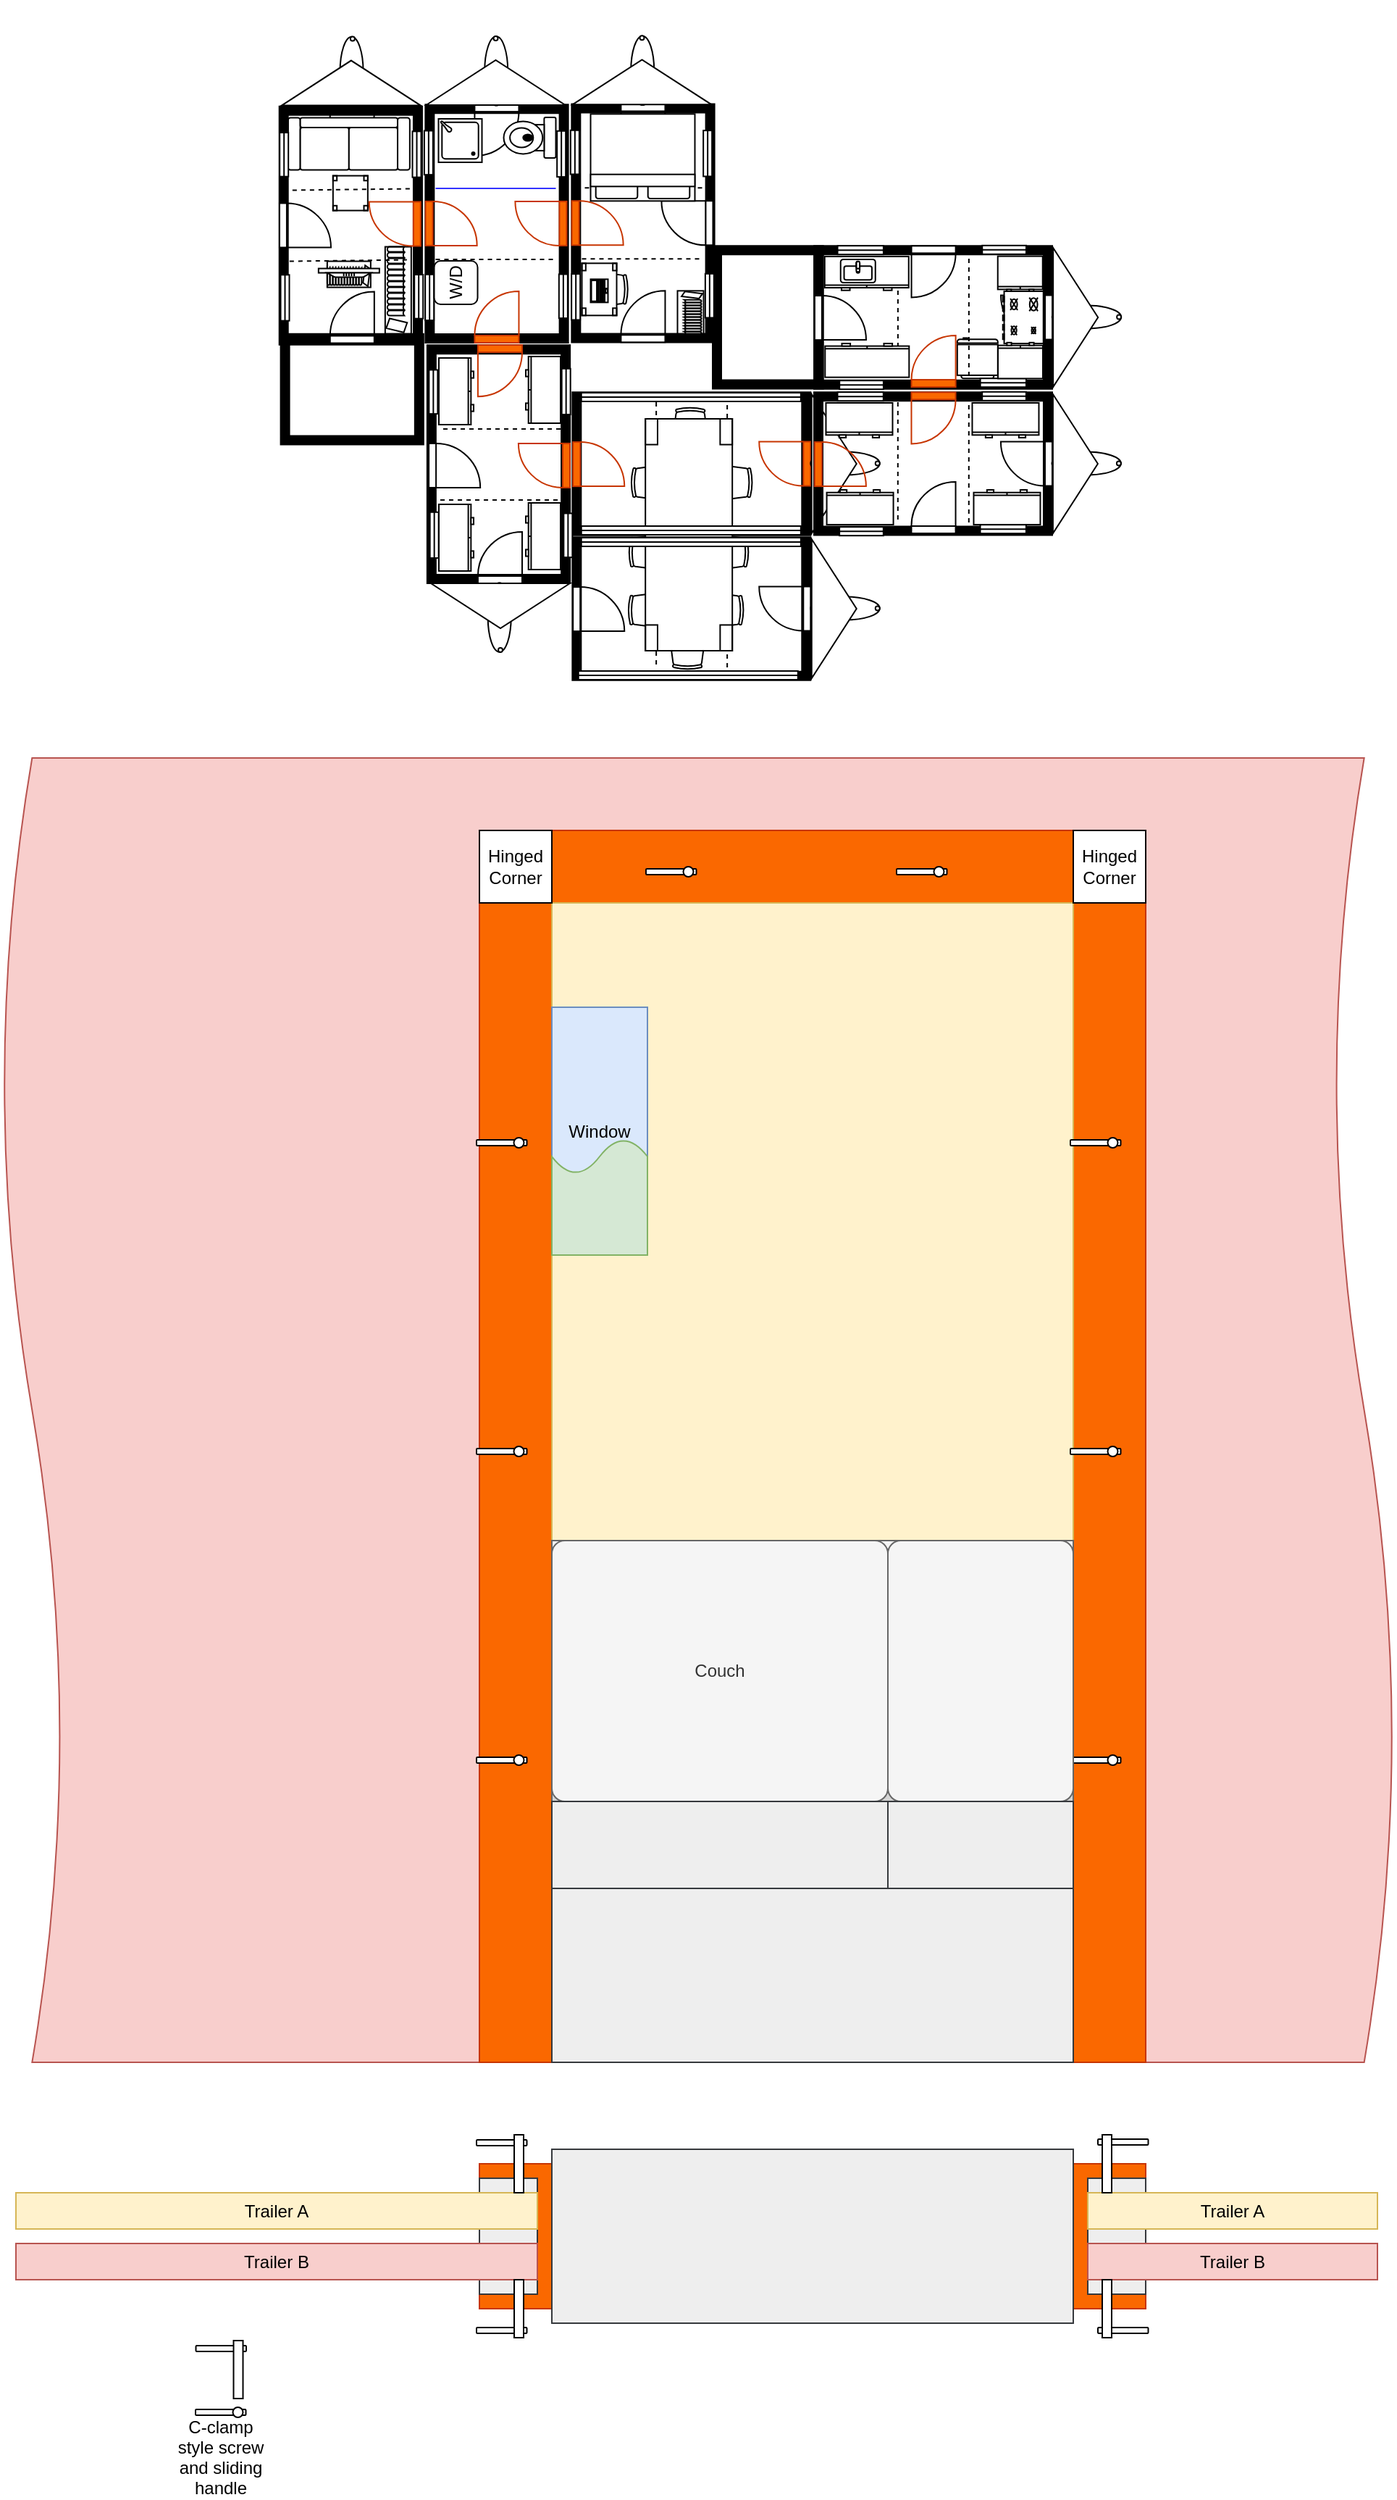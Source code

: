 <mxfile version="12.6.5" type="device"><diagram name="Page-1" id="38b20595-45e3-9b7f-d5ca-b57f44c5b66d"><mxGraphModel dx="-4436" dy="-2606" grid="0" gridSize="5" guides="1" tooltips="1" connect="0" arrows="0" fold="1" page="0" pageScale="1" pageWidth="1100" pageHeight="850" background="#ffffff" math="0" shadow="0"><root><mxCell id="0"/><mxCell id="1" parent="0"/><mxCell id="nkuGNCl3UMef63jIZrBo-987" value="" style="endArrow=none;dashed=1;html=1;" parent="1" edge="1"><mxGeometry width="50" height="50" relative="1" as="geometry"><mxPoint x="6832.072" y="4054.52" as="sourcePoint"/><mxPoint x="6832.072" y="4137.52" as="targetPoint"/></mxGeometry></mxCell><mxCell id="nkuGNCl3UMef63jIZrBo-986" value="" style="endArrow=none;dashed=1;html=1;" parent="1" edge="1"><mxGeometry width="50" height="50" relative="1" as="geometry"><mxPoint x="6881.071" y="4137.52" as="sourcePoint"/><mxPoint x="6881.071" y="4054.52" as="targetPoint"/></mxGeometry></mxCell><mxCell id="nkuGNCl3UMef63jIZrBo-935" value="" style="group" parent="1" vertex="1" connectable="0"><mxGeometry x="6871" y="3845.002" width="282.082" height="101.995" as="geometry"/></mxCell><mxCell id="nkuGNCl3UMef63jIZrBo-936" value="" style="verticalLabelPosition=bottom;html=1;verticalAlign=top;align=center;shape=mxgraph.floorplan.room;fillColor=#000000;wallThickness=6;" parent="nkuGNCl3UMef63jIZrBo-935" vertex="1"><mxGeometry y="1.682" width="76.376" height="98.626" as="geometry"/></mxCell><mxCell id="nkuGNCl3UMef63jIZrBo-937" value="" style="verticalLabelPosition=bottom;html=1;verticalAlign=top;align=center;shape=mxgraph.floorplan.refrigerator;rotation=-270;direction=south;" parent="nkuGNCl3UMef63jIZrBo-935" vertex="1"><mxGeometry x="168.902" y="65.198" width="28" height="28" as="geometry"/></mxCell><mxCell id="nkuGNCl3UMef63jIZrBo-938" value="" style="verticalLabelPosition=bottom;html=1;verticalAlign=top;align=center;shape=mxgraph.floorplan.dresser;rotation=-180;direction=west;" parent="nkuGNCl3UMef63jIZrBo-935" vertex="1"><mxGeometry x="196.872" y="8.798" width="31" height="24.8" as="geometry"/></mxCell><mxCell id="nkuGNCl3UMef63jIZrBo-939" value="" style="verticalLabelPosition=bottom;html=1;verticalAlign=top;align=center;shape=mxgraph.floorplan.room;fillColor=#000000;wallThickness=6;" parent="nkuGNCl3UMef63jIZrBo-935" vertex="1"><mxGeometry x="70.041" y="1.684" width="164.482" height="98.628" as="geometry"/></mxCell><mxCell id="nkuGNCl3UMef63jIZrBo-940" value="" style="verticalLabelPosition=bottom;html=1;verticalAlign=top;align=center;shape=mxgraph.floorplan.window;direction=west;wallThickness=6;" parent="nkuGNCl3UMef63jIZrBo-935" vertex="1"><mxGeometry x="87.606" y="93.199" width="30.347" height="8.796" as="geometry"/></mxCell><mxCell id="nkuGNCl3UMef63jIZrBo-941" value="" style="verticalLabelPosition=bottom;html=1;verticalAlign=top;align=center;shape=mxgraph.floorplan.window;wallThickness=6;" parent="nkuGNCl3UMef63jIZrBo-935" vertex="1"><mxGeometry x="184.822" y="91.878" width="31.665" height="8.43" as="geometry"/></mxCell><mxCell id="nkuGNCl3UMef63jIZrBo-942" value="" style="verticalLabelPosition=bottom;html=1;verticalAlign=top;align=center;shape=mxgraph.floorplan.window;direction=west;wallThickness=6;" parent="nkuGNCl3UMef63jIZrBo-935" vertex="1"><mxGeometry x="186.141" width="30.347" height="8.796" as="geometry"/></mxCell><mxCell id="nkuGNCl3UMef63jIZrBo-943" value="" style="verticalLabelPosition=bottom;html=1;verticalAlign=top;align=center;shape=mxgraph.floorplan.window;wallThickness=6;" parent="nkuGNCl3UMef63jIZrBo-935" vertex="1"><mxGeometry x="86.286" y="0.368" width="31.665" height="8.43" as="geometry"/></mxCell><mxCell id="nkuGNCl3UMef63jIZrBo-944" value="" style="verticalLabelPosition=bottom;html=1;verticalAlign=top;align=center;shape=mxgraph.floorplan.doorLeft;aspect=fixed;direction=east;" parent="nkuGNCl3UMef63jIZrBo-935" vertex="1"><mxGeometry x="137.282" y="1.688" width="30.53" height="32.44" as="geometry"/></mxCell><mxCell id="nkuGNCl3UMef63jIZrBo-945" value="" style="verticalLabelPosition=bottom;html=1;verticalAlign=top;align=center;shape=mxgraph.floorplan.doorLeft;aspect=fixed;direction=south;" parent="nkuGNCl3UMef63jIZrBo-935" vertex="1"><mxGeometry x="202.087" y="35.733" width="32.44" height="30.53" as="geometry"/></mxCell><mxCell id="nkuGNCl3UMef63jIZrBo-946" value="" style="verticalLabelPosition=bottom;html=1;verticalAlign=top;align=center;shape=mxgraph.floorplan.doorLeft;aspect=fixed;direction=north;" parent="nkuGNCl3UMef63jIZrBo-935" vertex="1"><mxGeometry x="70.462" y="36.028" width="32.44" height="30.53" as="geometry"/></mxCell><mxCell id="nkuGNCl3UMef63jIZrBo-947" value="" style="verticalLabelPosition=bottom;html=1;verticalAlign=top;align=center;shape=mxgraph.floorplan.doorLeft;aspect=fixed;direction=west;fillColor=#fa6800;strokeColor=#C73500;fontColor=#ffffff;" parent="nkuGNCl3UMef63jIZrBo-935" vertex="1"><mxGeometry x="137.287" y="66.563" width="30.53" height="32.44" as="geometry"/></mxCell><mxCell id="nkuGNCl3UMef63jIZrBo-948" value="" style="endArrow=none;dashed=1;html=1;" parent="nkuGNCl3UMef63jIZrBo-935" edge="1"><mxGeometry width="50" height="50" relative="1" as="geometry"><mxPoint x="176.941" y="91.518" as="sourcePoint"/><mxPoint x="176.941" y="8.518" as="targetPoint"/></mxGeometry></mxCell><mxCell id="nkuGNCl3UMef63jIZrBo-949" value="" style="endArrow=none;dashed=1;html=1;" parent="nkuGNCl3UMef63jIZrBo-935" edge="1"><mxGeometry width="50" height="50" relative="1" as="geometry"><mxPoint x="127.942" y="8.518" as="sourcePoint"/><mxPoint x="127.942" y="91.518" as="targetPoint"/></mxGeometry></mxCell><mxCell id="nkuGNCl3UMef63jIZrBo-950" value="" style="verticalLabelPosition=bottom;html=1;verticalAlign=top;align=center;shape=mxgraph.floorplan.range_1;rotation=-180;direction=north;" parent="nkuGNCl3UMef63jIZrBo-935" vertex="1"><mxGeometry x="200.372" y="32.998" width="28" height="36" as="geometry"/></mxCell><mxCell id="nkuGNCl3UMef63jIZrBo-951" value="" style="verticalLabelPosition=bottom;html=1;verticalAlign=top;align=center;shape=mxgraph.floorplan.dresser;rotation=-180;direction=east;" parent="nkuGNCl3UMef63jIZrBo-935" vertex="1"><mxGeometry x="196.992" y="68.398" width="31" height="24.8" as="geometry"/></mxCell><mxCell id="nkuGNCl3UMef63jIZrBo-952" value="" style="group" parent="nkuGNCl3UMef63jIZrBo-935" vertex="1" connectable="0"><mxGeometry x="77.372" y="8.998" width="58" height="23.33" as="geometry"/></mxCell><mxCell id="nkuGNCl3UMef63jIZrBo-953" value="" style="verticalLabelPosition=bottom;html=1;verticalAlign=top;align=center;shape=mxgraph.floorplan.dresser;rotation=-360;" parent="nkuGNCl3UMef63jIZrBo-952" vertex="1"><mxGeometry width="58" height="23.33" as="geometry"/></mxCell><mxCell id="nkuGNCl3UMef63jIZrBo-954" value="" style="verticalLabelPosition=bottom;html=1;verticalAlign=top;align=center;shape=mxgraph.floorplan.sink_2;rotation=-360;" parent="nkuGNCl3UMef63jIZrBo-952" vertex="1"><mxGeometry x="11" y="2" width="24" height="16" as="geometry"/></mxCell><mxCell id="nkuGNCl3UMef63jIZrBo-955" value="" style="verticalLabelPosition=bottom;html=1;verticalAlign=top;align=center;shape=mxgraph.floorplan.dresser;rotation=-360;direction=west;" parent="nkuGNCl3UMef63jIZrBo-935" vertex="1"><mxGeometry x="77.652" y="68.998" width="58" height="23.33" as="geometry"/></mxCell><mxCell id="nkuGNCl3UMef63jIZrBo-956" value="" style="group" parent="nkuGNCl3UMef63jIZrBo-935" vertex="1" connectable="0"><mxGeometry x="234.372" y="2.998" width="47.71" height="96" as="geometry"/></mxCell><mxCell id="nkuGNCl3UMef63jIZrBo-957" value="" style="ellipse;whiteSpace=wrap;html=1;fillColor=#FFFfff;" parent="nkuGNCl3UMef63jIZrBo-956" vertex="1"><mxGeometry y="39.77" width="47.71" height="16" as="geometry"/></mxCell><mxCell id="nkuGNCl3UMef63jIZrBo-958" value="" style="triangle;whiteSpace=wrap;html=1;fillColor=#FFFfff;" parent="nkuGNCl3UMef63jIZrBo-956" vertex="1"><mxGeometry x="0.71" width="31" height="96" as="geometry"/></mxCell><mxCell id="nkuGNCl3UMef63jIZrBo-959" value="" style="ellipse;whiteSpace=wrap;html=1;aspect=fixed;fillColor=#FFFfff;" parent="nkuGNCl3UMef63jIZrBo-956" vertex="1"><mxGeometry x="44.71" y="46.27" width="3" height="3" as="geometry"/></mxCell><mxCell id="nkuGNCl3UMef63jIZrBo-923" value="" style="verticalLabelPosition=bottom;html=1;verticalAlign=top;align=center;shape=mxgraph.floorplan.room;fillColor=#000000;wallThickness=6;" parent="1" vertex="1"><mxGeometry x="6774.171" y="3947.686" width="164.482" height="98.628" as="geometry"/></mxCell><mxCell id="nkuGNCl3UMef63jIZrBo-924" value="" style="verticalLabelPosition=bottom;html=1;verticalAlign=top;align=center;shape=mxgraph.floorplan.doorLeft;aspect=fixed;direction=south;fillColor=#fa6800;strokeColor=#C73500;fontColor=#ffffff;" parent="1" vertex="1"><mxGeometry x="6906.217" y="3981.735" width="32.44" height="30.53" as="geometry"/></mxCell><mxCell id="nkuGNCl3UMef63jIZrBo-925" value="" style="verticalLabelPosition=bottom;html=1;verticalAlign=top;align=center;shape=mxgraph.floorplan.doorLeft;aspect=fixed;direction=north;fillColor=#fa6800;strokeColor=#C73500;fontColor=#ffffff;" parent="1" vertex="1"><mxGeometry x="6774.592" y="3982.03" width="32.44" height="30.53" as="geometry"/></mxCell><mxCell id="nkuGNCl3UMef63jIZrBo-926" value="" style="endArrow=none;dashed=1;html=1;" parent="1" edge="1"><mxGeometry width="50" height="50" relative="1" as="geometry"><mxPoint x="6881.071" y="4037.52" as="sourcePoint"/><mxPoint x="6881.071" y="3954.52" as="targetPoint"/></mxGeometry></mxCell><mxCell id="nkuGNCl3UMef63jIZrBo-927" value="" style="endArrow=none;dashed=1;html=1;" parent="1" edge="1"><mxGeometry width="50" height="50" relative="1" as="geometry"><mxPoint x="6832.072" y="3954.52" as="sourcePoint"/><mxPoint x="6832.072" y="4037.52" as="targetPoint"/></mxGeometry></mxCell><mxCell id="nkuGNCl3UMef63jIZrBo-928" value="" style="verticalLabelPosition=bottom;html=1;verticalAlign=top;align=center;shape=mxgraph.floorplan.window;rotation=-180;wallThickness=6;" parent="1" vertex="1"><mxGeometry x="6780.372" y="3946" width="151.54" height="10" as="geometry"/></mxCell><mxCell id="nkuGNCl3UMef63jIZrBo-930" value="" style="group" parent="1" vertex="1" connectable="0"><mxGeometry x="6938.662" y="3949" width="47.71" height="96" as="geometry"/></mxCell><mxCell id="nkuGNCl3UMef63jIZrBo-931" value="" style="group" parent="nkuGNCl3UMef63jIZrBo-930" vertex="1" connectable="0"><mxGeometry width="47.71" height="96" as="geometry"/></mxCell><mxCell id="nkuGNCl3UMef63jIZrBo-932" value="" style="ellipse;whiteSpace=wrap;html=1;fillColor=#FFFfff;" parent="nkuGNCl3UMef63jIZrBo-931" vertex="1"><mxGeometry y="39.77" width="47.71" height="16" as="geometry"/></mxCell><mxCell id="nkuGNCl3UMef63jIZrBo-933" value="" style="triangle;whiteSpace=wrap;html=1;fillColor=#FFFfff;" parent="nkuGNCl3UMef63jIZrBo-931" vertex="1"><mxGeometry x="0.71" width="31" height="96" as="geometry"/></mxCell><mxCell id="nkuGNCl3UMef63jIZrBo-934" value="" style="ellipse;whiteSpace=wrap;html=1;aspect=fixed;fillColor=#FFFfff;" parent="nkuGNCl3UMef63jIZrBo-931" vertex="1"><mxGeometry x="44.71" y="46.27" width="3" height="3" as="geometry"/></mxCell><mxCell id="nkuGNCl3UMef63jIZrBo-1038" value="" style="group" parent="1" vertex="1" connectable="0"><mxGeometry x="6941.001" y="3946" width="211.951" height="101.995" as="geometry"/></mxCell><mxCell id="nkuGNCl3UMef63jIZrBo-1019" value="" style="verticalLabelPosition=bottom;html=1;verticalAlign=top;align=center;shape=mxgraph.floorplan.room;fillColor=#000000;wallThickness=6;" parent="nkuGNCl3UMef63jIZrBo-1038" vertex="1"><mxGeometry y="1.684" width="164.482" height="98.628" as="geometry"/></mxCell><mxCell id="nkuGNCl3UMef63jIZrBo-1020" value="" style="verticalLabelPosition=bottom;html=1;verticalAlign=top;align=center;shape=mxgraph.floorplan.window;direction=west;wallThickness=6;" parent="nkuGNCl3UMef63jIZrBo-1038" vertex="1"><mxGeometry x="17.565" y="93.199" width="30.347" height="8.796" as="geometry"/></mxCell><mxCell id="nkuGNCl3UMef63jIZrBo-1021" value="" style="verticalLabelPosition=bottom;html=1;verticalAlign=top;align=center;shape=mxgraph.floorplan.window;wallThickness=6;" parent="nkuGNCl3UMef63jIZrBo-1038" vertex="1"><mxGeometry x="114.781" y="91.878" width="31.665" height="8.43" as="geometry"/></mxCell><mxCell id="nkuGNCl3UMef63jIZrBo-1022" value="" style="verticalLabelPosition=bottom;html=1;verticalAlign=top;align=center;shape=mxgraph.floorplan.window;direction=west;wallThickness=6;" parent="nkuGNCl3UMef63jIZrBo-1038" vertex="1"><mxGeometry x="116.099" width="30.347" height="8.796" as="geometry"/></mxCell><mxCell id="nkuGNCl3UMef63jIZrBo-1023" value="" style="verticalLabelPosition=bottom;html=1;verticalAlign=top;align=center;shape=mxgraph.floorplan.window;wallThickness=6;" parent="nkuGNCl3UMef63jIZrBo-1038" vertex="1"><mxGeometry x="16.245" y="0.368" width="31.665" height="8.43" as="geometry"/></mxCell><mxCell id="nkuGNCl3UMef63jIZrBo-1024" value="" style="verticalLabelPosition=bottom;html=1;verticalAlign=top;align=center;shape=mxgraph.floorplan.doorLeft;aspect=fixed;direction=east;fillColor=#fa6800;strokeColor=#C73500;fontColor=#ffffff;" parent="nkuGNCl3UMef63jIZrBo-1038" vertex="1"><mxGeometry x="67.241" y="1.688" width="30.53" height="32.44" as="geometry"/></mxCell><mxCell id="nkuGNCl3UMef63jIZrBo-1025" value="" style="verticalLabelPosition=bottom;html=1;verticalAlign=top;align=center;shape=mxgraph.floorplan.doorLeft;aspect=fixed;direction=south;" parent="nkuGNCl3UMef63jIZrBo-1038" vertex="1"><mxGeometry x="132.046" y="35.733" width="32.44" height="30.53" as="geometry"/></mxCell><mxCell id="nkuGNCl3UMef63jIZrBo-1026" value="" style="verticalLabelPosition=bottom;html=1;verticalAlign=top;align=center;shape=mxgraph.floorplan.doorLeft;aspect=fixed;direction=north;fillColor=#fa6800;strokeColor=#C73500;fontColor=#ffffff;" parent="nkuGNCl3UMef63jIZrBo-1038" vertex="1"><mxGeometry x="0.421" y="36.028" width="32.44" height="30.53" as="geometry"/></mxCell><mxCell id="nkuGNCl3UMef63jIZrBo-1027" value="" style="verticalLabelPosition=bottom;html=1;verticalAlign=top;align=center;shape=mxgraph.floorplan.doorLeft;aspect=fixed;direction=west;" parent="nkuGNCl3UMef63jIZrBo-1038" vertex="1"><mxGeometry x="67.246" y="66.563" width="30.53" height="32.44" as="geometry"/></mxCell><mxCell id="nkuGNCl3UMef63jIZrBo-1028" value="" style="verticalLabelPosition=bottom;html=1;verticalAlign=top;align=center;shape=mxgraph.floorplan.dresser;" parent="nkuGNCl3UMef63jIZrBo-1038" vertex="1"><mxGeometry x="8.241" y="8.998" width="46" height="24" as="geometry"/></mxCell><mxCell id="nkuGNCl3UMef63jIZrBo-1029" value="" style="verticalLabelPosition=bottom;html=1;verticalAlign=top;align=center;shape=mxgraph.floorplan.dresser;" parent="nkuGNCl3UMef63jIZrBo-1038" vertex="1"><mxGeometry x="109.241" y="8.998" width="46" height="24" as="geometry"/></mxCell><mxCell id="nkuGNCl3UMef63jIZrBo-1030" value="" style="verticalLabelPosition=bottom;html=1;verticalAlign=top;align=center;shape=mxgraph.floorplan.dresser;direction=west;" parent="nkuGNCl3UMef63jIZrBo-1038" vertex="1"><mxGeometry x="110.241" y="68.998" width="46" height="24" as="geometry"/></mxCell><mxCell id="nkuGNCl3UMef63jIZrBo-1031" value="" style="verticalLabelPosition=bottom;html=1;verticalAlign=top;align=center;shape=mxgraph.floorplan.dresser;direction=west;" parent="nkuGNCl3UMef63jIZrBo-1038" vertex="1"><mxGeometry x="8.791" y="68.998" width="46" height="24" as="geometry"/></mxCell><mxCell id="nkuGNCl3UMef63jIZrBo-1032" value="" style="endArrow=none;dashed=1;html=1;" parent="nkuGNCl3UMef63jIZrBo-1038" edge="1"><mxGeometry width="50" height="50" relative="1" as="geometry"><mxPoint x="106.9" y="91.518" as="sourcePoint"/><mxPoint x="106.9" y="8.518" as="targetPoint"/></mxGeometry></mxCell><mxCell id="nkuGNCl3UMef63jIZrBo-1033" value="" style="endArrow=none;dashed=1;html=1;" parent="nkuGNCl3UMef63jIZrBo-1038" edge="1"><mxGeometry width="50" height="50" relative="1" as="geometry"><mxPoint x="57.901" y="8.518" as="sourcePoint"/><mxPoint x="57.901" y="91.518" as="targetPoint"/></mxGeometry></mxCell><mxCell id="nkuGNCl3UMef63jIZrBo-1034" value="" style="group" parent="nkuGNCl3UMef63jIZrBo-1038" vertex="1" connectable="0"><mxGeometry x="164.241" y="2.998" width="47.71" height="96" as="geometry"/></mxCell><mxCell id="nkuGNCl3UMef63jIZrBo-1035" value="" style="ellipse;whiteSpace=wrap;html=1;fillColor=#FFFfff;" parent="nkuGNCl3UMef63jIZrBo-1034" vertex="1"><mxGeometry y="39.77" width="47.71" height="16" as="geometry"/></mxCell><mxCell id="nkuGNCl3UMef63jIZrBo-1036" value="" style="triangle;whiteSpace=wrap;html=1;fillColor=#FFFfff;" parent="nkuGNCl3UMef63jIZrBo-1034" vertex="1"><mxGeometry x="0.71" width="31" height="96" as="geometry"/></mxCell><mxCell id="nkuGNCl3UMef63jIZrBo-1037" value="" style="ellipse;whiteSpace=wrap;html=1;aspect=fixed;fillColor=#FFFfff;" parent="nkuGNCl3UMef63jIZrBo-1034" vertex="1"><mxGeometry x="44.71" y="46.27" width="3" height="3" as="geometry"/></mxCell><mxCell id="nkuGNCl3UMef63jIZrBo-1049" value="" style="group" parent="1" vertex="1" connectable="0"><mxGeometry x="6774.59" y="3958" width="160" height="181" as="geometry"/></mxCell><mxCell id="nkuGNCl3UMef63jIZrBo-1048" value="" style="verticalLabelPosition=bottom;html=1;verticalAlign=top;align=center;shape=mxgraph.floorplan.office_chair;direction=north;rotation=-90;" parent="nkuGNCl3UMef63jIZrBo-1049" vertex="1"><mxGeometry x="67" y="157" width="24" height="24" as="geometry"/></mxCell><mxCell id="nkuGNCl3UMef63jIZrBo-1039" value="" style="verticalLabelPosition=bottom;html=1;verticalAlign=top;align=center;shape=mxgraph.floorplan.office_chair;direction=east;rotation=-90;" parent="nkuGNCl3UMef63jIZrBo-1049" vertex="1"><mxGeometry x="38" y="128" width="24" height="24" as="geometry"/></mxCell><mxCell id="nkuGNCl3UMef63jIZrBo-1040" value="" style="verticalLabelPosition=bottom;html=1;verticalAlign=top;align=center;shape=mxgraph.floorplan.office_chair;direction=south;rotation=-90;" parent="nkuGNCl3UMef63jIZrBo-1049" vertex="1"><mxGeometry x="69" width="24" height="24" as="geometry"/></mxCell><mxCell id="nkuGNCl3UMef63jIZrBo-1041" value="" style="verticalLabelPosition=bottom;html=1;verticalAlign=top;align=center;shape=mxgraph.floorplan.office_chair;direction=west;rotation=-90;" parent="nkuGNCl3UMef63jIZrBo-1049" vertex="1"><mxGeometry x="94" y="128" width="24" height="24" as="geometry"/></mxCell><mxCell id="nkuGNCl3UMef63jIZrBo-1042" value="" style="verticalLabelPosition=bottom;html=1;verticalAlign=top;align=center;shape=mxgraph.floorplan.office_chair;direction=west;rotation=-90;" parent="nkuGNCl3UMef63jIZrBo-1049" vertex="1"><mxGeometry x="100" y="40" width="24" height="24" as="geometry"/></mxCell><mxCell id="nkuGNCl3UMef63jIZrBo-1043" value="" style="verticalLabelPosition=bottom;html=1;verticalAlign=top;align=center;shape=mxgraph.floorplan.office_chair;direction=east;rotation=-90;" parent="nkuGNCl3UMef63jIZrBo-1049" vertex="1"><mxGeometry x="40" y="40" width="24" height="24" as="geometry"/></mxCell><mxCell id="nkuGNCl3UMef63jIZrBo-1044" value="" style="group" parent="nkuGNCl3UMef63jIZrBo-1049" vertex="1" connectable="0"><mxGeometry x="38.44" y="88" width="83" height="24" as="geometry"/></mxCell><mxCell id="nkuGNCl3UMef63jIZrBo-1045" value="" style="verticalLabelPosition=bottom;html=1;verticalAlign=top;align=center;shape=mxgraph.floorplan.office_chair;direction=west;rotation=-90;" parent="nkuGNCl3UMef63jIZrBo-1044" vertex="1"><mxGeometry x="59" width="24" height="24" as="geometry"/></mxCell><mxCell id="nkuGNCl3UMef63jIZrBo-1046" value="" style="verticalLabelPosition=bottom;html=1;verticalAlign=top;align=center;shape=mxgraph.floorplan.office_chair;direction=east;rotation=-90;" parent="nkuGNCl3UMef63jIZrBo-1044" vertex="1"><mxGeometry width="24" height="24" as="geometry"/></mxCell><mxCell id="nkuGNCl3UMef63jIZrBo-1047" value="" style="verticalLabelPosition=bottom;html=1;verticalAlign=top;align=center;shape=mxgraph.floorplan.table;rotation=-90;" parent="nkuGNCl3UMef63jIZrBo-1049" vertex="1"><mxGeometry y="58" width="160" height="60" as="geometry"/></mxCell><mxCell id="nkuGNCl3UMef63jIZrBo-929" value="" style="verticalLabelPosition=bottom;html=1;verticalAlign=top;align=center;shape=mxgraph.floorplan.window;rotation=-180;wallThickness=6;" parent="1" vertex="1"><mxGeometry x="6780.372" y="4038" width="151.54" height="10" as="geometry"/></mxCell><mxCell id="nkuGNCl3UMef63jIZrBo-983" value="" style="verticalLabelPosition=bottom;html=1;verticalAlign=top;align=center;shape=mxgraph.floorplan.room;fillColor=#000000;wallThickness=6;" parent="1" vertex="1"><mxGeometry x="6774.171" y="4047.686" width="164.482" height="98.628" as="geometry"/></mxCell><mxCell id="nkuGNCl3UMef63jIZrBo-984" value="" style="verticalLabelPosition=bottom;html=1;verticalAlign=top;align=center;shape=mxgraph.floorplan.doorLeft;aspect=fixed;direction=south;" parent="1" vertex="1"><mxGeometry x="6906.217" y="4081.735" width="32.44" height="30.53" as="geometry"/></mxCell><mxCell id="nkuGNCl3UMef63jIZrBo-985" value="" style="verticalLabelPosition=bottom;html=1;verticalAlign=top;align=center;shape=mxgraph.floorplan.doorLeft;aspect=fixed;direction=north;" parent="1" vertex="1"><mxGeometry x="6774.592" y="4082.03" width="32.44" height="30.53" as="geometry"/></mxCell><mxCell id="nkuGNCl3UMef63jIZrBo-989" value="" style="verticalLabelPosition=bottom;html=1;verticalAlign=top;align=center;shape=mxgraph.floorplan.window;rotation=-180;wallThickness=6;" parent="1" vertex="1"><mxGeometry x="6778.372" y="4138" width="151.54" height="10" as="geometry"/></mxCell><mxCell id="nkuGNCl3UMef63jIZrBo-990" value="" style="group" parent="1" vertex="1" connectable="0"><mxGeometry x="6938.662" y="4049" width="47.71" height="96" as="geometry"/></mxCell><mxCell id="nkuGNCl3UMef63jIZrBo-991" value="" style="group" parent="nkuGNCl3UMef63jIZrBo-990" vertex="1" connectable="0"><mxGeometry width="47.71" height="96" as="geometry"/></mxCell><mxCell id="nkuGNCl3UMef63jIZrBo-992" value="" style="ellipse;whiteSpace=wrap;html=1;fillColor=#FFFfff;" parent="nkuGNCl3UMef63jIZrBo-991" vertex="1"><mxGeometry y="39.77" width="47.71" height="16" as="geometry"/></mxCell><mxCell id="nkuGNCl3UMef63jIZrBo-993" value="" style="triangle;whiteSpace=wrap;html=1;fillColor=#FFFfff;" parent="nkuGNCl3UMef63jIZrBo-991" vertex="1"><mxGeometry x="0.71" width="31" height="96" as="geometry"/></mxCell><mxCell id="nkuGNCl3UMef63jIZrBo-994" value="" style="ellipse;whiteSpace=wrap;html=1;aspect=fixed;fillColor=#FFFfff;" parent="nkuGNCl3UMef63jIZrBo-991" vertex="1"><mxGeometry x="44.71" y="46.27" width="3" height="3" as="geometry"/></mxCell><mxCell id="nkuGNCl3UMef63jIZrBo-988" value="" style="verticalLabelPosition=bottom;html=1;verticalAlign=top;align=center;shape=mxgraph.floorplan.window;rotation=-180;wallThickness=6;" parent="1" vertex="1"><mxGeometry x="6780.372" y="4046" width="151.54" height="10" as="geometry"/></mxCell><mxCell id="nkuGNCl3UMef63jIZrBo-1053" value="" style="group;rotation=-90;" parent="1" vertex="1" connectable="0"><mxGeometry x="6480.92" y="3792.27" width="281.082" height="101.995" as="geometry"/></mxCell><mxCell id="nkuGNCl3UMef63jIZrBo-827" value="" style="group;rotation=-90;" parent="nkuGNCl3UMef63jIZrBo-1053" vertex="1" connectable="0"><mxGeometry width="281.082" height="101.995" as="geometry"/></mxCell><mxCell id="nkuGNCl3UMef63jIZrBo-828" value="" style="verticalLabelPosition=bottom;html=1;verticalAlign=top;align=center;shape=mxgraph.floorplan.room;fillColor=#000000;wallThickness=6;rotation=-90;" parent="nkuGNCl3UMef63jIZrBo-827" vertex="1"><mxGeometry x="103" y="104" width="76.376" height="98.626" as="geometry"/></mxCell><mxCell id="nkuGNCl3UMef63jIZrBo-829" value="" style="verticalLabelPosition=bottom;html=1;verticalAlign=top;align=center;shape=mxgraph.floorplan.doorLeft;aspect=fixed;direction=south;rotation=-90;" parent="nkuGNCl3UMef63jIZrBo-827" vertex="1"><mxGeometry x="125" y="-41" width="32.44" height="30.53" as="geometry"/></mxCell><mxCell id="nkuGNCl3UMef63jIZrBo-830" value="" style="group;rotation=0;" parent="nkuGNCl3UMef63jIZrBo-827" vertex="1" connectable="0"><mxGeometry x="97" y="-34" width="84" height="64" as="geometry"/></mxCell><mxCell id="nkuGNCl3UMef63jIZrBo-831" value="" style="verticalLabelPosition=bottom;html=1;verticalAlign=top;align=center;shape=mxgraph.floorplan.couch;direction=west;rotation=-180;" parent="nkuGNCl3UMef63jIZrBo-830" vertex="1"><mxGeometry width="84" height="36" as="geometry"/></mxCell><mxCell id="nkuGNCl3UMef63jIZrBo-832" value="" style="verticalLabelPosition=bottom;html=1;verticalAlign=top;align=center;shape=mxgraph.floorplan.table;rotation=-180;" parent="nkuGNCl3UMef63jIZrBo-830" vertex="1"><mxGeometry x="31" y="40" width="24" height="24" as="geometry"/></mxCell><mxCell id="nkuGNCl3UMef63jIZrBo-833" value="" style="verticalLabelPosition=bottom;html=1;verticalAlign=top;align=center;shape=mxgraph.floorplan.bookcase;direction=west;rotation=-90;" parent="nkuGNCl3UMef63jIZrBo-827" vertex="1"><mxGeometry x="143" y="76" width="60" height="18" as="geometry"/></mxCell><mxCell id="nkuGNCl3UMef63jIZrBo-834" value="" style="verticalLabelPosition=bottom;html=1;verticalAlign=top;align=center;shape=mxgraph.floorplan.room;fillColor=#000000;wallThickness=6;rotation=-90;" parent="nkuGNCl3UMef63jIZrBo-827" vertex="1"><mxGeometry x="58" y="-9" width="164.482" height="98.628" as="geometry"/></mxCell><mxCell id="nkuGNCl3UMef63jIZrBo-835" value="" style="verticalLabelPosition=bottom;html=1;verticalAlign=top;align=center;shape=mxgraph.floorplan.window;direction=west;wallThickness=6;rotation=-90;" parent="nkuGNCl3UMef63jIZrBo-827" vertex="1"><mxGeometry x="172" y="85" width="30.347" height="8.796" as="geometry"/></mxCell><mxCell id="nkuGNCl3UMef63jIZrBo-836" value="" style="verticalLabelPosition=bottom;html=1;verticalAlign=top;align=center;shape=mxgraph.floorplan.window;wallThickness=6;rotation=-90;" parent="nkuGNCl3UMef63jIZrBo-827" vertex="1"><mxGeometry x="170" y="-13" width="31.665" height="8.43" as="geometry"/></mxCell><mxCell id="nkuGNCl3UMef63jIZrBo-837" value="" style="verticalLabelPosition=bottom;html=1;verticalAlign=top;align=center;shape=mxgraph.floorplan.window;direction=west;wallThickness=6;rotation=-90;" parent="nkuGNCl3UMef63jIZrBo-827" vertex="1"><mxGeometry x="79" y="-13" width="30.347" height="8.796" as="geometry"/></mxCell><mxCell id="nkuGNCl3UMef63jIZrBo-838" value="" style="verticalLabelPosition=bottom;html=1;verticalAlign=top;align=center;shape=mxgraph.floorplan.window;wallThickness=6;rotation=-90;" parent="nkuGNCl3UMef63jIZrBo-827" vertex="1"><mxGeometry x="79" y="86" width="31.665" height="8.43" as="geometry"/></mxCell><mxCell id="nkuGNCl3UMef63jIZrBo-839" value="" style="verticalLabelPosition=bottom;html=1;verticalAlign=top;align=center;shape=mxgraph.floorplan.doorLeft;aspect=fixed;direction=east;rotation=-90;" parent="nkuGNCl3UMef63jIZrBo-827" vertex="1"><mxGeometry x="92" y="24" width="30.53" height="32.44" as="geometry"/></mxCell><mxCell id="nkuGNCl3UMef63jIZrBo-840" value="" style="verticalLabelPosition=bottom;html=1;verticalAlign=top;align=center;shape=mxgraph.floorplan.doorLeft;aspect=fixed;direction=north;rotation=-90;" parent="nkuGNCl3UMef63jIZrBo-827" vertex="1"><mxGeometry x="125" y="90" width="32.44" height="30.53" as="geometry"/></mxCell><mxCell id="nkuGNCl3UMef63jIZrBo-841" value="" style="verticalLabelPosition=bottom;html=1;verticalAlign=top;align=center;shape=mxgraph.floorplan.doorLeft;aspect=fixed;direction=west;rotation=-90;fillColor=#fa6800;strokeColor=#C73500;fontColor=#ffffff;" parent="nkuGNCl3UMef63jIZrBo-827" vertex="1"><mxGeometry x="157" y="23" width="30.53" height="32.44" as="geometry"/></mxCell><mxCell id="nkuGNCl3UMef63jIZrBo-842" value="" style="endArrow=none;dashed=1;html=1;" parent="nkuGNCl3UMef63jIZrBo-827" edge="1"><mxGeometry width="50" height="50" relative="1" as="geometry"><mxPoint x="181" y="15" as="sourcePoint"/><mxPoint x="98" y="16" as="targetPoint"/></mxGeometry></mxCell><mxCell id="nkuGNCl3UMef63jIZrBo-843" value="" style="endArrow=none;dashed=1;html=1;" parent="nkuGNCl3UMef63jIZrBo-827" edge="1"><mxGeometry width="50" height="50" relative="1" as="geometry"><mxPoint x="98" y="65" as="sourcePoint"/><mxPoint x="181" y="64" as="targetPoint"/></mxGeometry></mxCell><mxCell id="nkuGNCl3UMef63jIZrBo-844" value="" style="group;rotation=0;" parent="nkuGNCl3UMef63jIZrBo-827" vertex="1" connectable="0"><mxGeometry x="118" y="65" width="42" height="18" as="geometry"/></mxCell><mxCell id="nkuGNCl3UMef63jIZrBo-845" value="" style="verticalLabelPosition=bottom;html=1;verticalAlign=top;align=center;shape=mxgraph.floorplan.bookcase;rotation=0;" parent="nkuGNCl3UMef63jIZrBo-844" vertex="1"><mxGeometry x="6" width="30" height="18" as="geometry"/></mxCell><mxCell id="nkuGNCl3UMef63jIZrBo-846" value="" style="verticalLabelPosition=bottom;html=1;verticalAlign=top;align=center;shape=mxgraph.floorplan.flat_tv;direction=west;rotation=0;" parent="nkuGNCl3UMef63jIZrBo-844" vertex="1"><mxGeometry y="5" width="42" height="6" as="geometry"/></mxCell><mxCell id="nkuGNCl3UMef63jIZrBo-847" value="" style="group;rotation=-90;" parent="nkuGNCl3UMef63jIZrBo-827" vertex="1" connectable="0"><mxGeometry x="117" y="-114" width="47.71" height="96" as="geometry"/></mxCell><mxCell id="nkuGNCl3UMef63jIZrBo-848" value="" style="ellipse;whiteSpace=wrap;html=1;fillColor=#FFFfff;rotation=-90;" parent="nkuGNCl3UMef63jIZrBo-847" vertex="1"><mxGeometry y="40" width="47.71" height="16" as="geometry"/></mxCell><mxCell id="nkuGNCl3UMef63jIZrBo-849" value="" style="triangle;whiteSpace=wrap;html=1;fillColor=#FFFfff;rotation=-90;" parent="nkuGNCl3UMef63jIZrBo-847" vertex="1"><mxGeometry x="8" y="8" width="31" height="96" as="geometry"/></mxCell><mxCell id="nkuGNCl3UMef63jIZrBo-850" value="" style="ellipse;whiteSpace=wrap;html=1;aspect=fixed;fillColor=#FFFfff;rotation=-90;" parent="nkuGNCl3UMef63jIZrBo-847" vertex="1"><mxGeometry x="23" y="24" width="3" height="3" as="geometry"/></mxCell><mxCell id="nkuGNCl3UMef63jIZrBo-1054" value="" style="group" parent="1" vertex="1" connectable="0"><mxGeometry x="6639.75" y="3678" width="164.482" height="234.53" as="geometry"/></mxCell><mxCell id="nkuGNCl3UMef63jIZrBo-876" value="" style="verticalLabelPosition=bottom;html=1;verticalAlign=top;align=center;shape=mxgraph.floorplan.room;fillColor=#000000;wallThickness=6;rotation=-90;" parent="nkuGNCl3UMef63jIZrBo-1054" vertex="1"><mxGeometry y="104" width="164.482" height="98.628" as="geometry"/></mxCell><mxCell id="nkuGNCl3UMef63jIZrBo-877" value="" style="verticalLabelPosition=bottom;html=1;verticalAlign=top;align=center;shape=mxgraph.floorplan.window;direction=west;wallThickness=6;rotation=-90;" parent="nkuGNCl3UMef63jIZrBo-1054" vertex="1"><mxGeometry x="113" y="199" width="30.347" height="8.796" as="geometry"/></mxCell><mxCell id="nkuGNCl3UMef63jIZrBo-878" value="" style="verticalLabelPosition=bottom;html=1;verticalAlign=top;align=center;shape=mxgraph.floorplan.window;wallThickness=6;rotation=-90;" parent="nkuGNCl3UMef63jIZrBo-1054" vertex="1"><mxGeometry x="111" y="101" width="31.665" height="8.43" as="geometry"/></mxCell><mxCell id="nkuGNCl3UMef63jIZrBo-879" value="" style="verticalLabelPosition=bottom;html=1;verticalAlign=top;align=center;shape=mxgraph.floorplan.window;direction=west;wallThickness=6;rotation=-90;" parent="nkuGNCl3UMef63jIZrBo-1054" vertex="1"><mxGeometry x="20" y="100" width="30.347" height="8.796" as="geometry"/></mxCell><mxCell id="nkuGNCl3UMef63jIZrBo-880" value="" style="verticalLabelPosition=bottom;html=1;verticalAlign=top;align=center;shape=mxgraph.floorplan.window;wallThickness=6;rotation=-90;" parent="nkuGNCl3UMef63jIZrBo-1054" vertex="1"><mxGeometry x="20" y="200" width="31.665" height="8.43" as="geometry"/></mxCell><mxCell id="nkuGNCl3UMef63jIZrBo-881" value="" style="verticalLabelPosition=bottom;html=1;verticalAlign=top;align=center;shape=mxgraph.floorplan.doorLeft;aspect=fixed;direction=east;rotation=-90;fillColor=#fa6800;strokeColor=#C73500;fontColor=#ffffff;" parent="nkuGNCl3UMef63jIZrBo-1054" vertex="1"><mxGeometry x="34" y="137" width="30.53" height="32.44" as="geometry"/></mxCell><mxCell id="nkuGNCl3UMef63jIZrBo-882" value="" style="verticalLabelPosition=bottom;html=1;verticalAlign=top;align=center;shape=mxgraph.floorplan.doorLeft;aspect=fixed;direction=south;rotation=-90;" parent="nkuGNCl3UMef63jIZrBo-1054" vertex="1"><mxGeometry x="66" y="72" width="32.44" height="30.53" as="geometry"/></mxCell><mxCell id="nkuGNCl3UMef63jIZrBo-883" value="" style="verticalLabelPosition=bottom;html=1;verticalAlign=top;align=center;shape=mxgraph.floorplan.doorLeft;aspect=fixed;direction=north;rotation=-90;fillColor=#fa6800;strokeColor=#C73500;fontColor=#ffffff;" parent="nkuGNCl3UMef63jIZrBo-1054" vertex="1"><mxGeometry x="66" y="204" width="32.44" height="30.53" as="geometry"/></mxCell><mxCell id="nkuGNCl3UMef63jIZrBo-884" value="" style="verticalLabelPosition=bottom;html=1;verticalAlign=top;align=center;shape=mxgraph.floorplan.doorLeft;aspect=fixed;direction=west;rotation=-90;fillColor=#fa6800;strokeColor=#C73500;fontColor=#ffffff;" parent="nkuGNCl3UMef63jIZrBo-1054" vertex="1"><mxGeometry x="99" y="137" width="30.53" height="32.44" as="geometry"/></mxCell><mxCell id="nkuGNCl3UMef63jIZrBo-885" value="" style="endArrow=none;html=1;fillColor=#cce5ff;strokeColor=#3333FF;" parent="nkuGNCl3UMef63jIZrBo-1054" edge="1"><mxGeometry width="50" height="50" relative="1" as="geometry"><mxPoint x="123" y="129" as="sourcePoint"/><mxPoint x="40" y="129" as="targetPoint"/></mxGeometry></mxCell><mxCell id="nkuGNCl3UMef63jIZrBo-886" value="" style="endArrow=none;dashed=1;html=1;" parent="nkuGNCl3UMef63jIZrBo-1054" edge="1"><mxGeometry width="50" height="50" relative="1" as="geometry"><mxPoint x="40" y="178" as="sourcePoint"/><mxPoint x="123" y="178" as="targetPoint"/></mxGeometry></mxCell><mxCell id="nkuGNCl3UMef63jIZrBo-887" value="W/D" style="rounded=1;whiteSpace=wrap;html=1;fillColor=#FFFfff;rotation=-90;" parent="nkuGNCl3UMef63jIZrBo-1054" vertex="1"><mxGeometry x="39" y="179" width="30" height="30" as="geometry"/></mxCell><mxCell id="nkuGNCl3UMef63jIZrBo-888" value="" style="verticalLabelPosition=bottom;html=1;verticalAlign=top;align=center;shape=mxgraph.floorplan.toilet;direction=west;rotation=-90;" parent="nkuGNCl3UMef63jIZrBo-1054" vertex="1"><mxGeometry x="91" y="76" width="28" height="36" as="geometry"/></mxCell><mxCell id="nkuGNCl3UMef63jIZrBo-889" value="" style="verticalLabelPosition=bottom;html=1;verticalAlign=top;align=center;shape=mxgraph.floorplan.shower;rotation=-90;" parent="nkuGNCl3UMef63jIZrBo-1054" vertex="1"><mxGeometry x="42" y="81" width="30" height="30" as="geometry"/></mxCell><mxCell id="nkuGNCl3UMef63jIZrBo-890" value="" style="group;rotation=-90;" parent="nkuGNCl3UMef63jIZrBo-1054" vertex="1" connectable="0"><mxGeometry x="58" width="47.71" height="96" as="geometry"/></mxCell><mxCell id="nkuGNCl3UMef63jIZrBo-891" value="" style="ellipse;whiteSpace=wrap;html=1;fillColor=#FFFfff;rotation=-90;" parent="nkuGNCl3UMef63jIZrBo-890" vertex="1"><mxGeometry y="40" width="47.71" height="16" as="geometry"/></mxCell><mxCell id="nkuGNCl3UMef63jIZrBo-892" value="" style="triangle;whiteSpace=wrap;html=1;fillColor=#FFFfff;rotation=-90;" parent="nkuGNCl3UMef63jIZrBo-890" vertex="1"><mxGeometry x="8" y="8" width="31" height="96" as="geometry"/></mxCell><mxCell id="nkuGNCl3UMef63jIZrBo-893" value="" style="ellipse;whiteSpace=wrap;html=1;aspect=fixed;fillColor=#FFFfff;rotation=-90;" parent="nkuGNCl3UMef63jIZrBo-890" vertex="1"><mxGeometry x="22" y="24" width="3" height="3" as="geometry"/></mxCell><mxCell id="nkuGNCl3UMef63jIZrBo-1056" value="" style="group" parent="1" vertex="1" connectable="0"><mxGeometry x="6740.75" y="3677.67" width="164.482" height="234.53" as="geometry"/></mxCell><mxCell id="nkuGNCl3UMef63jIZrBo-853" value="" style="verticalLabelPosition=bottom;html=1;verticalAlign=top;align=center;shape=mxgraph.floorplan.bookcase;rotation=-90;" parent="nkuGNCl3UMef63jIZrBo-1056" vertex="1"><mxGeometry x="100" y="206" width="30" height="18" as="geometry"/></mxCell><mxCell id="nkuGNCl3UMef63jIZrBo-854" value="" style="verticalLabelPosition=bottom;html=1;verticalAlign=top;align=center;shape=mxgraph.floorplan.room;fillColor=#000000;wallThickness=6;rotation=-90;" parent="nkuGNCl3UMef63jIZrBo-1056" vertex="1"><mxGeometry y="104" width="164.482" height="98.628" as="geometry"/></mxCell><mxCell id="nkuGNCl3UMef63jIZrBo-855" value="" style="verticalLabelPosition=bottom;html=1;verticalAlign=top;align=center;shape=mxgraph.floorplan.window;direction=west;wallThickness=6;rotation=-90;" parent="nkuGNCl3UMef63jIZrBo-1056" vertex="1"><mxGeometry x="113" y="199" width="30.347" height="8.796" as="geometry"/></mxCell><mxCell id="nkuGNCl3UMef63jIZrBo-856" value="" style="verticalLabelPosition=bottom;html=1;verticalAlign=top;align=center;shape=mxgraph.floorplan.window;wallThickness=6;rotation=-90;" parent="nkuGNCl3UMef63jIZrBo-1056" vertex="1"><mxGeometry x="111" y="101" width="31.665" height="8.43" as="geometry"/></mxCell><mxCell id="nkuGNCl3UMef63jIZrBo-857" value="" style="verticalLabelPosition=bottom;html=1;verticalAlign=top;align=center;shape=mxgraph.floorplan.window;direction=west;wallThickness=6;rotation=-90;" parent="nkuGNCl3UMef63jIZrBo-1056" vertex="1"><mxGeometry x="20" y="100" width="30.347" height="8.796" as="geometry"/></mxCell><mxCell id="nkuGNCl3UMef63jIZrBo-858" value="" style="verticalLabelPosition=bottom;html=1;verticalAlign=top;align=center;shape=mxgraph.floorplan.window;wallThickness=6;rotation=-90;" parent="nkuGNCl3UMef63jIZrBo-1056" vertex="1"><mxGeometry x="20" y="200" width="31.665" height="8.43" as="geometry"/></mxCell><mxCell id="nkuGNCl3UMef63jIZrBo-859" value="" style="verticalLabelPosition=bottom;html=1;verticalAlign=top;align=center;shape=mxgraph.floorplan.doorLeft;aspect=fixed;direction=east;rotation=-90;fillColor=#fa6800;strokeColor=#C73500;fontColor=#ffffff;" parent="nkuGNCl3UMef63jIZrBo-1056" vertex="1"><mxGeometry x="34" y="137" width="30.53" height="32.44" as="geometry"/></mxCell><mxCell id="nkuGNCl3UMef63jIZrBo-860" value="" style="verticalLabelPosition=bottom;html=1;verticalAlign=top;align=center;shape=mxgraph.floorplan.doorLeft;aspect=fixed;direction=south;rotation=-90;" parent="nkuGNCl3UMef63jIZrBo-1056" vertex="1"><mxGeometry x="66" y="72" width="32.44" height="30.53" as="geometry"/></mxCell><mxCell id="nkuGNCl3UMef63jIZrBo-861" value="" style="verticalLabelPosition=bottom;html=1;verticalAlign=top;align=center;shape=mxgraph.floorplan.doorLeft;aspect=fixed;direction=north;rotation=-90;" parent="nkuGNCl3UMef63jIZrBo-1056" vertex="1"><mxGeometry x="66" y="204" width="32.44" height="30.53" as="geometry"/></mxCell><mxCell id="nkuGNCl3UMef63jIZrBo-862" value="" style="verticalLabelPosition=bottom;html=1;verticalAlign=top;align=center;shape=mxgraph.floorplan.doorLeft;aspect=fixed;direction=west;rotation=-90;" parent="nkuGNCl3UMef63jIZrBo-1056" vertex="1"><mxGeometry x="99" y="137" width="30.53" height="32.44" as="geometry"/></mxCell><mxCell id="nkuGNCl3UMef63jIZrBo-863" value="" style="endArrow=none;dashed=1;html=1;" parent="nkuGNCl3UMef63jIZrBo-1056" edge="1"><mxGeometry width="50" height="50" relative="1" as="geometry"><mxPoint x="123" y="129" as="sourcePoint"/><mxPoint x="40" y="129" as="targetPoint"/></mxGeometry></mxCell><mxCell id="nkuGNCl3UMef63jIZrBo-864" value="" style="endArrow=none;dashed=1;html=1;" parent="nkuGNCl3UMef63jIZrBo-1056" edge="1"><mxGeometry width="50" height="50" relative="1" as="geometry"><mxPoint x="40" y="178" as="sourcePoint"/><mxPoint x="123" y="178" as="targetPoint"/></mxGeometry></mxCell><mxCell id="nkuGNCl3UMef63jIZrBo-865" value="" style="verticalLabelPosition=bottom;html=1;verticalAlign=top;align=center;shape=mxgraph.floorplan.bed_double;direction=north;rotation=-90;" parent="nkuGNCl3UMef63jIZrBo-1056" vertex="1"><mxGeometry x="52" y="72" width="60" height="72" as="geometry"/></mxCell><mxCell id="nkuGNCl3UMef63jIZrBo-866" value="" style="group;rotation=0;" parent="nkuGNCl3UMef63jIZrBo-1056" vertex="1" connectable="0"><mxGeometry x="40" y="181" width="32" height="36" as="geometry"/></mxCell><mxCell id="nkuGNCl3UMef63jIZrBo-867" value="" style="verticalLabelPosition=bottom;html=1;verticalAlign=top;align=center;shape=mxgraph.floorplan.office_chair;direction=south;rotation=0;" parent="nkuGNCl3UMef63jIZrBo-866" vertex="1"><mxGeometry x="8" y="6" width="24" height="24" as="geometry"/></mxCell><mxCell id="nkuGNCl3UMef63jIZrBo-868" value="" style="verticalLabelPosition=bottom;html=1;verticalAlign=top;align=center;shape=mxgraph.floorplan.table;rotation=0;" parent="nkuGNCl3UMef63jIZrBo-866" vertex="1"><mxGeometry width="24" height="36" as="geometry"/></mxCell><mxCell id="nkuGNCl3UMef63jIZrBo-869" value="" style="verticalLabelPosition=bottom;html=1;verticalAlign=top;align=center;shape=mxgraph.floorplan.laptop;direction=north;rotation=0;" parent="nkuGNCl3UMef63jIZrBo-866" vertex="1"><mxGeometry x="6" y="11" width="12" height="16" as="geometry"/></mxCell><mxCell id="nkuGNCl3UMef63jIZrBo-870" value="" style="group;rotation=-90;" parent="nkuGNCl3UMef63jIZrBo-1056" vertex="1" connectable="0"><mxGeometry x="58" width="47.71" height="96" as="geometry"/></mxCell><mxCell id="nkuGNCl3UMef63jIZrBo-871" value="" style="ellipse;whiteSpace=wrap;html=1;fillColor=#FFFfff;rotation=-90;" parent="nkuGNCl3UMef63jIZrBo-870" vertex="1"><mxGeometry y="40" width="47.71" height="16" as="geometry"/></mxCell><mxCell id="nkuGNCl3UMef63jIZrBo-872" value="" style="triangle;whiteSpace=wrap;html=1;fillColor=#FFFfff;rotation=-90;" parent="nkuGNCl3UMef63jIZrBo-870" vertex="1"><mxGeometry x="8" y="8" width="31" height="96" as="geometry"/></mxCell><mxCell id="nkuGNCl3UMef63jIZrBo-873" value="" style="ellipse;whiteSpace=wrap;html=1;aspect=fixed;fillColor=#FFFfff;rotation=-90;" parent="nkuGNCl3UMef63jIZrBo-870" vertex="1"><mxGeometry x="22" y="24" width="3" height="3" as="geometry"/></mxCell><mxCell id="nkuGNCl3UMef63jIZrBo-1057" value="" style="group" parent="1" vertex="1" connectable="0"><mxGeometry x="6641" y="3916" width="164.482" height="235" as="geometry"/></mxCell><mxCell id="nkuGNCl3UMef63jIZrBo-998" value="" style="verticalLabelPosition=bottom;html=1;verticalAlign=top;align=center;shape=mxgraph.floorplan.room;fillColor=#000000;wallThickness=6;rotation=90;" parent="nkuGNCl3UMef63jIZrBo-1057" vertex="1"><mxGeometry y="32" width="164.482" height="98.628" as="geometry"/></mxCell><mxCell id="nkuGNCl3UMef63jIZrBo-999" value="" style="verticalLabelPosition=bottom;html=1;verticalAlign=top;align=center;shape=mxgraph.floorplan.window;direction=west;wallThickness=6;rotation=90;" parent="nkuGNCl3UMef63jIZrBo-1057" vertex="1"><mxGeometry x="22" y="27" width="30.347" height="8.796" as="geometry"/></mxCell><mxCell id="nkuGNCl3UMef63jIZrBo-1000" value="" style="verticalLabelPosition=bottom;html=1;verticalAlign=top;align=center;shape=mxgraph.floorplan.window;wallThickness=6;rotation=90;" parent="nkuGNCl3UMef63jIZrBo-1057" vertex="1"><mxGeometry x="22" y="126" width="31.665" height="8.43" as="geometry"/></mxCell><mxCell id="nkuGNCl3UMef63jIZrBo-1001" value="" style="verticalLabelPosition=bottom;html=1;verticalAlign=top;align=center;shape=mxgraph.floorplan.window;direction=west;wallThickness=6;rotation=90;" parent="nkuGNCl3UMef63jIZrBo-1057" vertex="1"><mxGeometry x="115" y="126" width="30.347" height="8.796" as="geometry"/></mxCell><mxCell id="nkuGNCl3UMef63jIZrBo-1002" value="" style="verticalLabelPosition=bottom;html=1;verticalAlign=top;align=center;shape=mxgraph.floorplan.window;wallThickness=6;rotation=90;" parent="nkuGNCl3UMef63jIZrBo-1057" vertex="1"><mxGeometry x="113" y="27" width="31.665" height="8.43" as="geometry"/></mxCell><mxCell id="nkuGNCl3UMef63jIZrBo-1003" value="" style="verticalLabelPosition=bottom;html=1;verticalAlign=top;align=center;shape=mxgraph.floorplan.doorLeft;aspect=fixed;direction=east;rotation=90;fillColor=#fa6800;strokeColor=#C73500;fontColor=#ffffff;" parent="nkuGNCl3UMef63jIZrBo-1057" vertex="1"><mxGeometry x="100" y="66" width="30.53" height="32.44" as="geometry"/></mxCell><mxCell id="nkuGNCl3UMef63jIZrBo-1004" value="" style="verticalLabelPosition=bottom;html=1;verticalAlign=top;align=center;shape=mxgraph.floorplan.doorLeft;aspect=fixed;direction=south;rotation=90;" parent="nkuGNCl3UMef63jIZrBo-1057" vertex="1"><mxGeometry x="67" y="132" width="32.44" height="30.53" as="geometry"/></mxCell><mxCell id="nkuGNCl3UMef63jIZrBo-1005" value="" style="verticalLabelPosition=bottom;html=1;verticalAlign=top;align=center;shape=mxgraph.floorplan.doorLeft;aspect=fixed;direction=north;rotation=90;fillColor=#fa6800;strokeColor=#C73500;fontColor=#ffffff;" parent="nkuGNCl3UMef63jIZrBo-1057" vertex="1"><mxGeometry x="67" width="32.44" height="30.53" as="geometry"/></mxCell><mxCell id="nkuGNCl3UMef63jIZrBo-1006" value="" style="verticalLabelPosition=bottom;html=1;verticalAlign=top;align=center;shape=mxgraph.floorplan.doorLeft;aspect=fixed;direction=west;rotation=90;" parent="nkuGNCl3UMef63jIZrBo-1057" vertex="1"><mxGeometry x="35" y="66" width="30.53" height="32.44" as="geometry"/></mxCell><mxCell id="nkuGNCl3UMef63jIZrBo-1007" value="" style="verticalLabelPosition=bottom;html=1;verticalAlign=top;align=center;shape=mxgraph.floorplan.dresser;rotation=90;" parent="nkuGNCl3UMef63jIZrBo-1057" vertex="1"><mxGeometry x="90" y="18" width="46" height="24" as="geometry"/></mxCell><mxCell id="nkuGNCl3UMef63jIZrBo-1008" value="" style="verticalLabelPosition=bottom;html=1;verticalAlign=top;align=center;shape=mxgraph.floorplan.dresser;rotation=90;" parent="nkuGNCl3UMef63jIZrBo-1057" vertex="1"><mxGeometry x="90" y="119" width="46" height="24" as="geometry"/></mxCell><mxCell id="nkuGNCl3UMef63jIZrBo-1009" value="" style="verticalLabelPosition=bottom;html=1;verticalAlign=top;align=center;shape=mxgraph.floorplan.dresser;direction=west;rotation=90;" parent="nkuGNCl3UMef63jIZrBo-1057" vertex="1"><mxGeometry x="30" y="120" width="46" height="24" as="geometry"/></mxCell><mxCell id="nkuGNCl3UMef63jIZrBo-1010" value="" style="verticalLabelPosition=bottom;html=1;verticalAlign=top;align=center;shape=mxgraph.floorplan.dresser;direction=west;rotation=90;" parent="nkuGNCl3UMef63jIZrBo-1057" vertex="1"><mxGeometry x="30" y="19" width="46" height="24" as="geometry"/></mxCell><mxCell id="nkuGNCl3UMef63jIZrBo-1011" value="" style="endArrow=none;dashed=1;html=1;" parent="nkuGNCl3UMef63jIZrBo-1057" edge="1"><mxGeometry width="50" height="50" relative="1" as="geometry"><mxPoint x="42" y="106" as="sourcePoint"/><mxPoint x="125" y="106" as="targetPoint"/></mxGeometry></mxCell><mxCell id="nkuGNCl3UMef63jIZrBo-1012" value="" style="endArrow=none;dashed=1;html=1;" parent="nkuGNCl3UMef63jIZrBo-1057" edge="1"><mxGeometry width="50" height="50" relative="1" as="geometry"><mxPoint x="125" y="57" as="sourcePoint"/><mxPoint x="42" y="57" as="targetPoint"/></mxGeometry></mxCell><mxCell id="nkuGNCl3UMef63jIZrBo-1013" value="" style="group;rotation=90;" parent="nkuGNCl3UMef63jIZrBo-1057" vertex="1" connectable="0"><mxGeometry x="59" y="139" width="47.71" height="96" as="geometry"/></mxCell><mxCell id="nkuGNCl3UMef63jIZrBo-1014" value="" style="ellipse;whiteSpace=wrap;html=1;fillColor=#FFFfff;rotation=90;" parent="nkuGNCl3UMef63jIZrBo-1013" vertex="1"><mxGeometry y="40" width="47.71" height="16" as="geometry"/></mxCell><mxCell id="nkuGNCl3UMef63jIZrBo-1015" value="" style="triangle;whiteSpace=wrap;html=1;fillColor=#FFFfff;rotation=90;" parent="nkuGNCl3UMef63jIZrBo-1013" vertex="1"><mxGeometry x="9" y="-8" width="31" height="96" as="geometry"/></mxCell><mxCell id="nkuGNCl3UMef63jIZrBo-1016" value="" style="ellipse;whiteSpace=wrap;html=1;aspect=fixed;fillColor=#FFFfff;rotation=90;" parent="nkuGNCl3UMef63jIZrBo-1013" vertex="1"><mxGeometry x="23" y="69" width="3" height="3" as="geometry"/></mxCell><mxCell id="4xZ8orY5HwRKNk3FY2G8-2" value="" style="shape=tape;whiteSpace=wrap;html=1;direction=south;size=0.044;fillColor=#f8cecc;strokeColor=#b85450;" vertex="1" parent="1"><mxGeometry x="6380" y="4200" width="962" height="900" as="geometry"/></mxCell><mxCell id="4xZ8orY5HwRKNk3FY2G8-4" value="" style="rounded=0;whiteSpace=wrap;html=1;fillColor=#fa6800;strokeColor=#C73500;fontColor=#ffffff;" vertex="1" parent="1"><mxGeometry x="6710" y="4250" width="460" height="850" as="geometry"/></mxCell><mxCell id="4xZ8orY5HwRKNk3FY2G8-3" value="" style="rounded=0;whiteSpace=wrap;html=1;fillColor=#fff2cc;strokeColor=#d6b656;" vertex="1" parent="1"><mxGeometry x="6760" y="4300" width="360" height="800" as="geometry"/></mxCell><mxCell id="4xZ8orY5HwRKNk3FY2G8-8" value="" style="group" vertex="1" connectable="0" parent="1"><mxGeometry x="6708" y="4888" width="35" height="7" as="geometry"/></mxCell><mxCell id="4xZ8orY5HwRKNk3FY2G8-18" value="" style="group" vertex="1" connectable="0" parent="4xZ8orY5HwRKNk3FY2G8-8"><mxGeometry width="34.75" height="7" as="geometry"/></mxCell><mxCell id="4xZ8orY5HwRKNk3FY2G8-9" value="" style="rounded=1;whiteSpace=wrap;html=1;" vertex="1" parent="4xZ8orY5HwRKNk3FY2G8-18"><mxGeometry y="1.5" width="34.75" height="4" as="geometry"/></mxCell><mxCell id="4xZ8orY5HwRKNk3FY2G8-10" value="" style="ellipse;whiteSpace=wrap;html=1;aspect=fixed;" vertex="1" parent="4xZ8orY5HwRKNk3FY2G8-18"><mxGeometry x="25.75" width="7" height="7" as="geometry"/></mxCell><mxCell id="4xZ8orY5HwRKNk3FY2G8-19" value="" style="group" vertex="1" connectable="0" parent="1"><mxGeometry x="6708" y="4675" width="35" height="7" as="geometry"/></mxCell><mxCell id="4xZ8orY5HwRKNk3FY2G8-20" value="" style="group" vertex="1" connectable="0" parent="4xZ8orY5HwRKNk3FY2G8-19"><mxGeometry width="34.75" height="7" as="geometry"/></mxCell><mxCell id="4xZ8orY5HwRKNk3FY2G8-21" value="" style="rounded=1;whiteSpace=wrap;html=1;" vertex="1" parent="4xZ8orY5HwRKNk3FY2G8-20"><mxGeometry y="1.5" width="34.75" height="4" as="geometry"/></mxCell><mxCell id="4xZ8orY5HwRKNk3FY2G8-22" value="" style="ellipse;whiteSpace=wrap;html=1;aspect=fixed;" vertex="1" parent="4xZ8orY5HwRKNk3FY2G8-20"><mxGeometry x="25.75" width="7" height="7" as="geometry"/></mxCell><mxCell id="4xZ8orY5HwRKNk3FY2G8-23" value="" style="group" vertex="1" connectable="0" parent="1"><mxGeometry x="6708" y="4462" width="35" height="7" as="geometry"/></mxCell><mxCell id="4xZ8orY5HwRKNk3FY2G8-24" value="" style="group" vertex="1" connectable="0" parent="4xZ8orY5HwRKNk3FY2G8-23"><mxGeometry width="34.75" height="7" as="geometry"/></mxCell><mxCell id="4xZ8orY5HwRKNk3FY2G8-25" value="" style="rounded=1;whiteSpace=wrap;html=1;" vertex="1" parent="4xZ8orY5HwRKNk3FY2G8-24"><mxGeometry y="1.5" width="34.75" height="4" as="geometry"/></mxCell><mxCell id="4xZ8orY5HwRKNk3FY2G8-26" value="" style="ellipse;whiteSpace=wrap;html=1;aspect=fixed;" vertex="1" parent="4xZ8orY5HwRKNk3FY2G8-24"><mxGeometry x="25.75" width="7" height="7" as="geometry"/></mxCell><mxCell id="4xZ8orY5HwRKNk3FY2G8-39" value="" style="group" vertex="1" connectable="0" parent="1"><mxGeometry x="7118" y="4888" width="35" height="7" as="geometry"/></mxCell><mxCell id="4xZ8orY5HwRKNk3FY2G8-40" value="" style="group" vertex="1" connectable="0" parent="4xZ8orY5HwRKNk3FY2G8-39"><mxGeometry width="34.75" height="7" as="geometry"/></mxCell><mxCell id="4xZ8orY5HwRKNk3FY2G8-41" value="" style="rounded=1;whiteSpace=wrap;html=1;" vertex="1" parent="4xZ8orY5HwRKNk3FY2G8-40"><mxGeometry y="1.5" width="34.75" height="4" as="geometry"/></mxCell><mxCell id="4xZ8orY5HwRKNk3FY2G8-42" value="" style="ellipse;whiteSpace=wrap;html=1;aspect=fixed;" vertex="1" parent="4xZ8orY5HwRKNk3FY2G8-40"><mxGeometry x="25.75" width="7" height="7" as="geometry"/></mxCell><mxCell id="4xZ8orY5HwRKNk3FY2G8-43" value="" style="group" vertex="1" connectable="0" parent="1"><mxGeometry x="7118" y="4675" width="35" height="7" as="geometry"/></mxCell><mxCell id="4xZ8orY5HwRKNk3FY2G8-44" value="" style="group" vertex="1" connectable="0" parent="4xZ8orY5HwRKNk3FY2G8-43"><mxGeometry width="34.75" height="7" as="geometry"/></mxCell><mxCell id="4xZ8orY5HwRKNk3FY2G8-45" value="" style="rounded=1;whiteSpace=wrap;html=1;" vertex="1" parent="4xZ8orY5HwRKNk3FY2G8-44"><mxGeometry y="1.5" width="34.75" height="4" as="geometry"/></mxCell><mxCell id="4xZ8orY5HwRKNk3FY2G8-46" value="" style="ellipse;whiteSpace=wrap;html=1;aspect=fixed;" vertex="1" parent="4xZ8orY5HwRKNk3FY2G8-44"><mxGeometry x="25.75" width="7" height="7" as="geometry"/></mxCell><mxCell id="4xZ8orY5HwRKNk3FY2G8-47" value="" style="group" vertex="1" connectable="0" parent="1"><mxGeometry x="7118" y="4462" width="35" height="7" as="geometry"/></mxCell><mxCell id="4xZ8orY5HwRKNk3FY2G8-48" value="" style="group" vertex="1" connectable="0" parent="4xZ8orY5HwRKNk3FY2G8-47"><mxGeometry width="34.75" height="7" as="geometry"/></mxCell><mxCell id="4xZ8orY5HwRKNk3FY2G8-49" value="" style="rounded=1;whiteSpace=wrap;html=1;" vertex="1" parent="4xZ8orY5HwRKNk3FY2G8-48"><mxGeometry y="1.5" width="34.75" height="4" as="geometry"/></mxCell><mxCell id="4xZ8orY5HwRKNk3FY2G8-50" value="" style="ellipse;whiteSpace=wrap;html=1;aspect=fixed;" vertex="1" parent="4xZ8orY5HwRKNk3FY2G8-48"><mxGeometry x="25.75" width="7" height="7" as="geometry"/></mxCell><mxCell id="4xZ8orY5HwRKNk3FY2G8-51" value="" style="group" vertex="1" connectable="0" parent="1"><mxGeometry x="6825" y="4275" width="35" height="7" as="geometry"/></mxCell><mxCell id="4xZ8orY5HwRKNk3FY2G8-52" value="" style="group" vertex="1" connectable="0" parent="4xZ8orY5HwRKNk3FY2G8-51"><mxGeometry width="34.75" height="7" as="geometry"/></mxCell><mxCell id="4xZ8orY5HwRKNk3FY2G8-53" value="" style="rounded=1;whiteSpace=wrap;html=1;" vertex="1" parent="4xZ8orY5HwRKNk3FY2G8-52"><mxGeometry y="1.5" width="34.75" height="4" as="geometry"/></mxCell><mxCell id="4xZ8orY5HwRKNk3FY2G8-54" value="" style="ellipse;whiteSpace=wrap;html=1;aspect=fixed;" vertex="1" parent="4xZ8orY5HwRKNk3FY2G8-52"><mxGeometry x="25.75" width="7" height="7" as="geometry"/></mxCell><mxCell id="4xZ8orY5HwRKNk3FY2G8-55" value="" style="group" vertex="1" connectable="0" parent="1"><mxGeometry x="6998" y="4275" width="35" height="7" as="geometry"/></mxCell><mxCell id="4xZ8orY5HwRKNk3FY2G8-56" value="" style="group" vertex="1" connectable="0" parent="4xZ8orY5HwRKNk3FY2G8-55"><mxGeometry width="34.75" height="7" as="geometry"/></mxCell><mxCell id="4xZ8orY5HwRKNk3FY2G8-57" value="" style="rounded=1;whiteSpace=wrap;html=1;" vertex="1" parent="4xZ8orY5HwRKNk3FY2G8-56"><mxGeometry y="1.5" width="34.75" height="4" as="geometry"/></mxCell><mxCell id="4xZ8orY5HwRKNk3FY2G8-58" value="" style="ellipse;whiteSpace=wrap;html=1;aspect=fixed;" vertex="1" parent="4xZ8orY5HwRKNk3FY2G8-56"><mxGeometry x="25.75" width="7" height="7" as="geometry"/></mxCell><mxCell id="4xZ8orY5HwRKNk3FY2G8-65" value="Window" style="rounded=0;whiteSpace=wrap;html=1;fillColor=#dae8fc;strokeColor=#6c8ebf;" vertex="1" parent="1"><mxGeometry x="6760" y="4372" width="66" height="171" as="geometry"/></mxCell><mxCell id="4xZ8orY5HwRKNk3FY2G8-73" value="" style="shape=document;whiteSpace=wrap;html=1;boundedLbl=1;direction=west;fillColor=#d5e8d4;strokeColor=#82b366;" vertex="1" parent="1"><mxGeometry x="6760" y="4463" width="66" height="80" as="geometry"/></mxCell><mxCell id="4xZ8orY5HwRKNk3FY2G8-98" value="Couch" style="group" vertex="1" connectable="0" parent="1"><mxGeometry x="6760" y="4740" width="360" height="360" as="geometry"/></mxCell><mxCell id="4xZ8orY5HwRKNk3FY2G8-68" value="" style="rounded=0;whiteSpace=wrap;html=1;fillColor=#f5f5f5;strokeColor=#666666;gradientColor=#b3b3b3;" vertex="1" parent="4xZ8orY5HwRKNk3FY2G8-98"><mxGeometry width="360" height="360" as="geometry"/></mxCell><mxCell id="4xZ8orY5HwRKNk3FY2G8-70" value="Couch" style="rounded=1;whiteSpace=wrap;html=1;fillColor=#f5f5f5;strokeColor=#666666;fontColor=#333333;arcSize=5;" vertex="1" parent="4xZ8orY5HwRKNk3FY2G8-98"><mxGeometry width="232" height="180" as="geometry"/></mxCell><mxCell id="4xZ8orY5HwRKNk3FY2G8-71" value="" style="rounded=0;whiteSpace=wrap;html=1;fillColor=#eeeeee;strokeColor=#36393d;" vertex="1" parent="4xZ8orY5HwRKNk3FY2G8-98"><mxGeometry y="240" width="360" height="120" as="geometry"/></mxCell><mxCell id="4xZ8orY5HwRKNk3FY2G8-72" value="" style="rounded=1;whiteSpace=wrap;html=1;fillColor=#f5f5f5;strokeColor=#666666;fontColor=#333333;arcSize=7;" vertex="1" parent="4xZ8orY5HwRKNk3FY2G8-98"><mxGeometry x="232" width="128" height="180" as="geometry"/></mxCell><mxCell id="4xZ8orY5HwRKNk3FY2G8-74" value="" style="rounded=0;whiteSpace=wrap;html=1;fillColor=#eeeeee;strokeColor=#36393d;" vertex="1" parent="4xZ8orY5HwRKNk3FY2G8-98"><mxGeometry y="180" width="232" height="60" as="geometry"/></mxCell><mxCell id="4xZ8orY5HwRKNk3FY2G8-76" value="" style="rounded=0;whiteSpace=wrap;html=1;fillColor=#eeeeee;strokeColor=#36393d;" vertex="1" parent="4xZ8orY5HwRKNk3FY2G8-98"><mxGeometry x="232" y="180" width="128" height="60" as="geometry"/></mxCell><mxCell id="4xZ8orY5HwRKNk3FY2G8-149" value="" style="rounded=0;whiteSpace=wrap;html=1;fillColor=#fa6800;strokeColor=#C73500;fontColor=#ffffff;" vertex="1" parent="1"><mxGeometry x="6710" y="5170" width="460" height="100" as="geometry"/></mxCell><mxCell id="4xZ8orY5HwRKNk3FY2G8-148" value="" style="rounded=0;whiteSpace=wrap;html=1;fillColor=#eeeeee;strokeColor=#36393d;" vertex="1" parent="1"><mxGeometry x="6760" y="5160" width="360" height="120" as="geometry"/></mxCell><mxCell id="4xZ8orY5HwRKNk3FY2G8-150" value="" style="rounded=0;whiteSpace=wrap;html=1;fillColor=#eeeeee;strokeColor=#36393d;" vertex="1" parent="1"><mxGeometry x="6710" y="5180" width="40" height="80" as="geometry"/></mxCell><mxCell id="4xZ8orY5HwRKNk3FY2G8-151" value="Trailer A" style="rounded=0;whiteSpace=wrap;html=1;fillColor=#fff2cc;strokeColor=#d6b656;" vertex="1" parent="1"><mxGeometry x="6390" y="5190" width="360" height="25" as="geometry"/></mxCell><mxCell id="4xZ8orY5HwRKNk3FY2G8-152" value="Trailer B" style="rounded=0;whiteSpace=wrap;html=1;fillColor=#f8cecc;strokeColor=#b85450;" vertex="1" parent="1"><mxGeometry x="6390" y="5225" width="360" height="25" as="geometry"/></mxCell><mxCell id="4xZ8orY5HwRKNk3FY2G8-157" value="" style="group" vertex="1" connectable="0" parent="1"><mxGeometry x="6708" y="5152" width="34.75" height="7" as="geometry"/></mxCell><mxCell id="4xZ8orY5HwRKNk3FY2G8-155" value="" style="rounded=1;whiteSpace=wrap;html=1;" vertex="1" parent="4xZ8orY5HwRKNk3FY2G8-157"><mxGeometry y="1.5" width="34.75" height="4" as="geometry"/></mxCell><mxCell id="4xZ8orY5HwRKNk3FY2G8-158" value="" style="rounded=0;whiteSpace=wrap;html=1;" vertex="1" parent="1"><mxGeometry x="6734" y="5150" width="6.5" height="40" as="geometry"/></mxCell><mxCell id="4xZ8orY5HwRKNk3FY2G8-161" value="" style="group;rotation=-180;" vertex="1" connectable="0" parent="1"><mxGeometry x="6708" y="5281" width="34.75" height="7" as="geometry"/></mxCell><mxCell id="4xZ8orY5HwRKNk3FY2G8-162" value="" style="rounded=1;whiteSpace=wrap;html=1;rotation=-180;" vertex="1" parent="4xZ8orY5HwRKNk3FY2G8-161"><mxGeometry y="2" width="34.75" height="4" as="geometry"/></mxCell><mxCell id="4xZ8orY5HwRKNk3FY2G8-163" value="" style="rounded=0;whiteSpace=wrap;html=1;rotation=-180;" vertex="1" parent="1"><mxGeometry x="6734" y="5250" width="6.5" height="40" as="geometry"/></mxCell><mxCell id="4xZ8orY5HwRKNk3FY2G8-164" value="" style="rounded=0;whiteSpace=wrap;html=1;rotation=-180;fillColor=#eeeeee;strokeColor=#36393d;" vertex="1" parent="1"><mxGeometry x="7130" y="5180" width="40" height="80" as="geometry"/></mxCell><mxCell id="4xZ8orY5HwRKNk3FY2G8-165" value="Trailer B" style="rounded=0;whiteSpace=wrap;html=1;rotation=0;flipV=1;fillColor=#f8cecc;strokeColor=#b85450;" vertex="1" parent="1"><mxGeometry x="7130" y="5225" width="200" height="25" as="geometry"/></mxCell><mxCell id="4xZ8orY5HwRKNk3FY2G8-166" value="Trailer A" style="rounded=0;whiteSpace=wrap;html=1;rotation=0;flipV=1;fillColor=#fff2cc;strokeColor=#d6b656;" vertex="1" parent="1"><mxGeometry x="7130" y="5190" width="200" height="25" as="geometry"/></mxCell><mxCell id="4xZ8orY5HwRKNk3FY2G8-167" value="" style="group;rotation=-180;" vertex="1" connectable="0" parent="1"><mxGeometry x="7137" y="5281" width="34.75" height="7" as="geometry"/></mxCell><mxCell id="4xZ8orY5HwRKNk3FY2G8-168" value="" style="rounded=1;whiteSpace=wrap;html=1;rotation=-180;" vertex="1" parent="4xZ8orY5HwRKNk3FY2G8-167"><mxGeometry y="2" width="34.75" height="4" as="geometry"/></mxCell><mxCell id="4xZ8orY5HwRKNk3FY2G8-169" value="" style="rounded=0;whiteSpace=wrap;html=1;rotation=-180;" vertex="1" parent="1"><mxGeometry x="7140" y="5250" width="6.5" height="40" as="geometry"/></mxCell><mxCell id="4xZ8orY5HwRKNk3FY2G8-170" value="" style="group;rotation=-360;" vertex="1" connectable="0" parent="1"><mxGeometry x="7137" y="5152" width="34.75" height="7" as="geometry"/></mxCell><mxCell id="4xZ8orY5HwRKNk3FY2G8-171" value="" style="rounded=1;whiteSpace=wrap;html=1;rotation=-360;" vertex="1" parent="4xZ8orY5HwRKNk3FY2G8-170"><mxGeometry y="1" width="34.75" height="4" as="geometry"/></mxCell><mxCell id="4xZ8orY5HwRKNk3FY2G8-172" value="" style="rounded=0;whiteSpace=wrap;html=1;rotation=-360;" vertex="1" parent="1"><mxGeometry x="7140" y="5150" width="6.5" height="40" as="geometry"/></mxCell><mxCell id="4xZ8orY5HwRKNk3FY2G8-174" value="" style="group" vertex="1" connectable="0" parent="1"><mxGeometry x="6514" y="5338" width="35" height="7" as="geometry"/></mxCell><mxCell id="4xZ8orY5HwRKNk3FY2G8-175" value="C-clamp&#10;style screw&#10;and sliding&#10;handle" style="group" vertex="1" connectable="0" parent="4xZ8orY5HwRKNk3FY2G8-174"><mxGeometry width="35" height="7" as="geometry"/></mxCell><mxCell id="4xZ8orY5HwRKNk3FY2G8-176" value="" style="group" vertex="1" connectable="0" parent="4xZ8orY5HwRKNk3FY2G8-175"><mxGeometry width="34.75" height="7" as="geometry"/></mxCell><mxCell id="4xZ8orY5HwRKNk3FY2G8-177" value="" style="rounded=1;whiteSpace=wrap;html=1;" vertex="1" parent="4xZ8orY5HwRKNk3FY2G8-176"><mxGeometry y="1.5" width="34.75" height="4" as="geometry"/></mxCell><mxCell id="4xZ8orY5HwRKNk3FY2G8-178" value="" style="ellipse;whiteSpace=wrap;html=1;aspect=fixed;" vertex="1" parent="4xZ8orY5HwRKNk3FY2G8-176"><mxGeometry x="25.75" width="7" height="7" as="geometry"/></mxCell><mxCell id="4xZ8orY5HwRKNk3FY2G8-183" value="" style="group" vertex="1" connectable="0" parent="1"><mxGeometry x="6514.25" y="5294" width="34.75" height="7" as="geometry"/></mxCell><mxCell id="4xZ8orY5HwRKNk3FY2G8-184" value="" style="rounded=1;whiteSpace=wrap;html=1;" vertex="1" parent="4xZ8orY5HwRKNk3FY2G8-183"><mxGeometry y="1.5" width="34.75" height="4" as="geometry"/></mxCell><mxCell id="4xZ8orY5HwRKNk3FY2G8-185" value="" style="rounded=0;whiteSpace=wrap;html=1;" vertex="1" parent="1"><mxGeometry x="6540.25" y="5292" width="6.5" height="40" as="geometry"/></mxCell><mxCell id="4xZ8orY5HwRKNk3FY2G8-186" value="Hinged Corner" style="whiteSpace=wrap;html=1;aspect=fixed;" vertex="1" parent="1"><mxGeometry x="6710" y="4250" width="50" height="50" as="geometry"/></mxCell><mxCell id="4xZ8orY5HwRKNk3FY2G8-187" value="Hinged Corner" style="whiteSpace=wrap;html=1;aspect=fixed;" vertex="1" parent="1"><mxGeometry x="7120" y="4250" width="50" height="50" as="geometry"/></mxCell></root></mxGraphModel></diagram></mxfile>